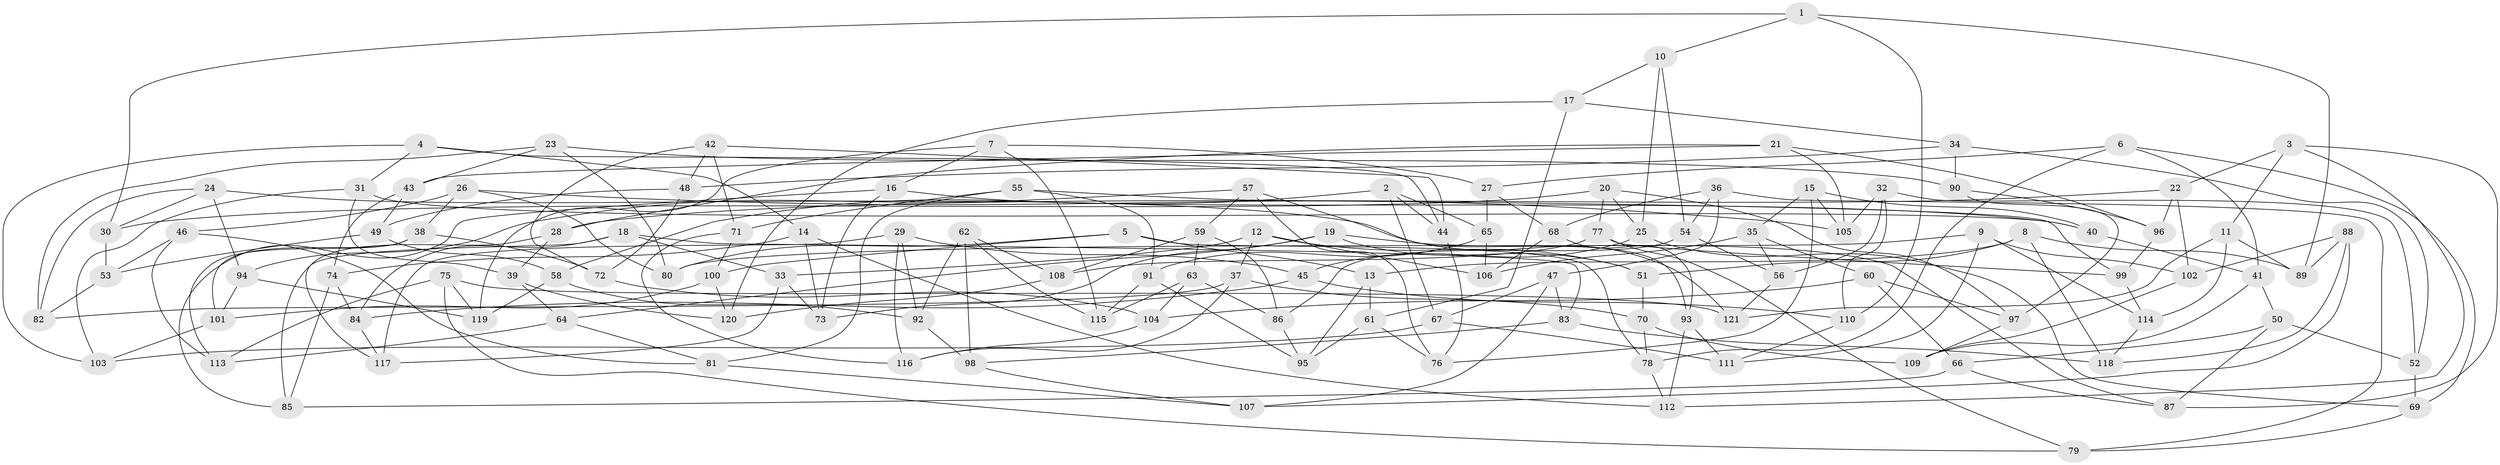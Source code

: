 // Generated by graph-tools (version 1.1) at 2025/11/02/27/25 16:11:48]
// undirected, 121 vertices, 242 edges
graph export_dot {
graph [start="1"]
  node [color=gray90,style=filled];
  1;
  2;
  3;
  4;
  5;
  6;
  7;
  8;
  9;
  10;
  11;
  12;
  13;
  14;
  15;
  16;
  17;
  18;
  19;
  20;
  21;
  22;
  23;
  24;
  25;
  26;
  27;
  28;
  29;
  30;
  31;
  32;
  33;
  34;
  35;
  36;
  37;
  38;
  39;
  40;
  41;
  42;
  43;
  44;
  45;
  46;
  47;
  48;
  49;
  50;
  51;
  52;
  53;
  54;
  55;
  56;
  57;
  58;
  59;
  60;
  61;
  62;
  63;
  64;
  65;
  66;
  67;
  68;
  69;
  70;
  71;
  72;
  73;
  74;
  75;
  76;
  77;
  78;
  79;
  80;
  81;
  82;
  83;
  84;
  85;
  86;
  87;
  88;
  89;
  90;
  91;
  92;
  93;
  94;
  95;
  96;
  97;
  98;
  99;
  100;
  101;
  102;
  103;
  104;
  105;
  106;
  107;
  108;
  109;
  110;
  111;
  112;
  113;
  114;
  115;
  116;
  117;
  118;
  119;
  120;
  121;
  1 -- 30;
  1 -- 10;
  1 -- 110;
  1 -- 89;
  2 -- 44;
  2 -- 65;
  2 -- 67;
  2 -- 58;
  3 -- 87;
  3 -- 11;
  3 -- 22;
  3 -- 112;
  4 -- 103;
  4 -- 14;
  4 -- 31;
  4 -- 44;
  5 -- 80;
  5 -- 100;
  5 -- 13;
  5 -- 78;
  6 -- 69;
  6 -- 78;
  6 -- 27;
  6 -- 41;
  7 -- 27;
  7 -- 16;
  7 -- 115;
  7 -- 119;
  8 -- 118;
  8 -- 89;
  8 -- 13;
  8 -- 51;
  9 -- 114;
  9 -- 80;
  9 -- 102;
  9 -- 111;
  10 -- 54;
  10 -- 25;
  10 -- 17;
  11 -- 89;
  11 -- 114;
  11 -- 121;
  12 -- 37;
  12 -- 33;
  12 -- 106;
  12 -- 51;
  13 -- 95;
  13 -- 61;
  14 -- 73;
  14 -- 112;
  14 -- 74;
  15 -- 76;
  15 -- 105;
  15 -- 35;
  15 -- 40;
  16 -- 73;
  16 -- 40;
  16 -- 85;
  17 -- 120;
  17 -- 34;
  17 -- 61;
  18 -- 85;
  18 -- 84;
  18 -- 83;
  18 -- 33;
  19 -- 87;
  19 -- 64;
  19 -- 51;
  19 -- 73;
  20 -- 30;
  20 -- 25;
  20 -- 77;
  20 -- 97;
  21 -- 96;
  21 -- 105;
  21 -- 28;
  21 -- 43;
  22 -- 28;
  22 -- 102;
  22 -- 96;
  23 -- 90;
  23 -- 80;
  23 -- 82;
  23 -- 43;
  24 -- 82;
  24 -- 94;
  24 -- 121;
  24 -- 30;
  25 -- 45;
  25 -- 69;
  26 -- 105;
  26 -- 46;
  26 -- 80;
  26 -- 38;
  27 -- 68;
  27 -- 65;
  28 -- 39;
  28 -- 117;
  29 -- 45;
  29 -- 92;
  29 -- 117;
  29 -- 116;
  30 -- 53;
  31 -- 39;
  31 -- 40;
  31 -- 103;
  32 -- 110;
  32 -- 56;
  32 -- 52;
  32 -- 105;
  33 -- 73;
  33 -- 117;
  34 -- 90;
  34 -- 48;
  34 -- 52;
  35 -- 106;
  35 -- 56;
  35 -- 60;
  36 -- 47;
  36 -- 54;
  36 -- 68;
  36 -- 79;
  37 -- 116;
  37 -- 70;
  37 -- 82;
  38 -- 72;
  38 -- 113;
  38 -- 101;
  39 -- 64;
  39 -- 120;
  40 -- 41;
  41 -- 50;
  41 -- 109;
  42 -- 44;
  42 -- 72;
  42 -- 48;
  42 -- 71;
  43 -- 74;
  43 -- 49;
  44 -- 76;
  45 -- 84;
  45 -- 110;
  46 -- 81;
  46 -- 53;
  46 -- 113;
  47 -- 107;
  47 -- 83;
  47 -- 67;
  48 -- 49;
  48 -- 72;
  49 -- 53;
  49 -- 58;
  50 -- 52;
  50 -- 87;
  50 -- 66;
  51 -- 70;
  52 -- 69;
  53 -- 82;
  54 -- 86;
  54 -- 56;
  55 -- 81;
  55 -- 91;
  55 -- 99;
  55 -- 71;
  56 -- 121;
  57 -- 94;
  57 -- 76;
  57 -- 59;
  57 -- 93;
  58 -- 119;
  58 -- 92;
  59 -- 63;
  59 -- 108;
  59 -- 86;
  60 -- 66;
  60 -- 104;
  60 -- 97;
  61 -- 95;
  61 -- 76;
  62 -- 115;
  62 -- 108;
  62 -- 98;
  62 -- 92;
  63 -- 115;
  63 -- 104;
  63 -- 86;
  64 -- 81;
  64 -- 113;
  65 -- 106;
  65 -- 91;
  66 -- 85;
  66 -- 87;
  67 -- 111;
  67 -- 103;
  68 -- 93;
  68 -- 106;
  69 -- 79;
  70 -- 78;
  70 -- 109;
  71 -- 116;
  71 -- 100;
  72 -- 104;
  74 -- 84;
  74 -- 85;
  75 -- 79;
  75 -- 119;
  75 -- 121;
  75 -- 113;
  77 -- 108;
  77 -- 79;
  77 -- 99;
  78 -- 112;
  81 -- 107;
  83 -- 98;
  83 -- 118;
  84 -- 117;
  86 -- 95;
  88 -- 118;
  88 -- 107;
  88 -- 102;
  88 -- 89;
  90 -- 97;
  90 -- 96;
  91 -- 95;
  91 -- 115;
  92 -- 98;
  93 -- 112;
  93 -- 111;
  94 -- 101;
  94 -- 119;
  96 -- 99;
  97 -- 109;
  98 -- 107;
  99 -- 114;
  100 -- 101;
  100 -- 120;
  101 -- 103;
  102 -- 109;
  104 -- 116;
  108 -- 120;
  110 -- 111;
  114 -- 118;
}
